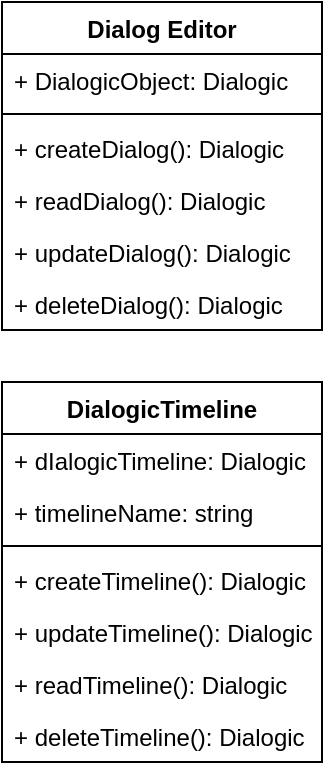 <mxfile version="20.2.3" type="device"><diagram id="fY0-MXEPwiBfSZU_Vz-e" name="Page-1"><mxGraphModel dx="2062" dy="1047" grid="1" gridSize="10" guides="1" tooltips="1" connect="1" arrows="1" fold="1" page="1" pageScale="1" pageWidth="850" pageHeight="1100" math="0" shadow="0"><root><mxCell id="0"/><mxCell id="1" parent="0"/><mxCell id="IU0QRuNDUKsJkOxC-How-1" value="Dialog Editor&#10;" style="swimlane;fontStyle=1;align=center;verticalAlign=top;childLayout=stackLayout;horizontal=1;startSize=26;horizontalStack=0;resizeParent=1;resizeParentMax=0;resizeLast=0;collapsible=1;marginBottom=0;" vertex="1" parent="1"><mxGeometry x="280" y="50" width="160" height="164" as="geometry"/></mxCell><mxCell id="IU0QRuNDUKsJkOxC-How-2" value="+ DialogicObject: Dialogic" style="text;strokeColor=none;fillColor=none;align=left;verticalAlign=top;spacingLeft=4;spacingRight=4;overflow=hidden;rotatable=0;points=[[0,0.5],[1,0.5]];portConstraint=eastwest;" vertex="1" parent="IU0QRuNDUKsJkOxC-How-1"><mxGeometry y="26" width="160" height="26" as="geometry"/></mxCell><mxCell id="IU0QRuNDUKsJkOxC-How-3" value="" style="line;strokeWidth=1;fillColor=none;align=left;verticalAlign=middle;spacingTop=-1;spacingLeft=3;spacingRight=3;rotatable=0;labelPosition=right;points=[];portConstraint=eastwest;" vertex="1" parent="IU0QRuNDUKsJkOxC-How-1"><mxGeometry y="52" width="160" height="8" as="geometry"/></mxCell><mxCell id="IU0QRuNDUKsJkOxC-How-4" value="+ createDialog(): Dialogic&#10;" style="text;strokeColor=none;fillColor=none;align=left;verticalAlign=top;spacingLeft=4;spacingRight=4;overflow=hidden;rotatable=0;points=[[0,0.5],[1,0.5]];portConstraint=eastwest;" vertex="1" parent="IU0QRuNDUKsJkOxC-How-1"><mxGeometry y="60" width="160" height="26" as="geometry"/></mxCell><mxCell id="IU0QRuNDUKsJkOxC-How-9" value="+ readDialog(): Dialogic&#10;" style="text;strokeColor=none;fillColor=none;align=left;verticalAlign=top;spacingLeft=4;spacingRight=4;overflow=hidden;rotatable=0;points=[[0,0.5],[1,0.5]];portConstraint=eastwest;" vertex="1" parent="IU0QRuNDUKsJkOxC-How-1"><mxGeometry y="86" width="160" height="26" as="geometry"/></mxCell><mxCell id="IU0QRuNDUKsJkOxC-How-10" value="+ updateDialog(): Dialogic&#10;" style="text;strokeColor=none;fillColor=none;align=left;verticalAlign=top;spacingLeft=4;spacingRight=4;overflow=hidden;rotatable=0;points=[[0,0.5],[1,0.5]];portConstraint=eastwest;" vertex="1" parent="IU0QRuNDUKsJkOxC-How-1"><mxGeometry y="112" width="160" height="26" as="geometry"/></mxCell><mxCell id="IU0QRuNDUKsJkOxC-How-11" value="+ deleteDialog(): Dialogic&#10;" style="text;strokeColor=none;fillColor=none;align=left;verticalAlign=top;spacingLeft=4;spacingRight=4;overflow=hidden;rotatable=0;points=[[0,0.5],[1,0.5]];portConstraint=eastwest;" vertex="1" parent="IU0QRuNDUKsJkOxC-How-1"><mxGeometry y="138" width="160" height="26" as="geometry"/></mxCell><mxCell id="IU0QRuNDUKsJkOxC-How-5" value="DialogicTimeline" style="swimlane;fontStyle=1;align=center;verticalAlign=top;childLayout=stackLayout;horizontal=1;startSize=26;horizontalStack=0;resizeParent=1;resizeParentMax=0;resizeLast=0;collapsible=1;marginBottom=0;" vertex="1" parent="1"><mxGeometry x="280" y="240" width="160" height="190" as="geometry"/></mxCell><mxCell id="IU0QRuNDUKsJkOxC-How-6" value="+ dIalogicTimeline: Dialogic" style="text;strokeColor=none;fillColor=none;align=left;verticalAlign=top;spacingLeft=4;spacingRight=4;overflow=hidden;rotatable=0;points=[[0,0.5],[1,0.5]];portConstraint=eastwest;" vertex="1" parent="IU0QRuNDUKsJkOxC-How-5"><mxGeometry y="26" width="160" height="26" as="geometry"/></mxCell><mxCell id="IU0QRuNDUKsJkOxC-How-15" value="+ timelineName: string" style="text;strokeColor=none;fillColor=none;align=left;verticalAlign=top;spacingLeft=4;spacingRight=4;overflow=hidden;rotatable=0;points=[[0,0.5],[1,0.5]];portConstraint=eastwest;" vertex="1" parent="IU0QRuNDUKsJkOxC-How-5"><mxGeometry y="52" width="160" height="26" as="geometry"/></mxCell><mxCell id="IU0QRuNDUKsJkOxC-How-7" value="" style="line;strokeWidth=1;fillColor=none;align=left;verticalAlign=middle;spacingTop=-1;spacingLeft=3;spacingRight=3;rotatable=0;labelPosition=right;points=[];portConstraint=eastwest;" vertex="1" parent="IU0QRuNDUKsJkOxC-How-5"><mxGeometry y="78" width="160" height="8" as="geometry"/></mxCell><mxCell id="IU0QRuNDUKsJkOxC-How-8" value="+ createTimeline(): Dialogic" style="text;strokeColor=none;fillColor=none;align=left;verticalAlign=top;spacingLeft=4;spacingRight=4;overflow=hidden;rotatable=0;points=[[0,0.5],[1,0.5]];portConstraint=eastwest;" vertex="1" parent="IU0QRuNDUKsJkOxC-How-5"><mxGeometry y="86" width="160" height="26" as="geometry"/></mxCell><mxCell id="IU0QRuNDUKsJkOxC-How-12" value="+ updateTimeline(): Dialogic" style="text;strokeColor=none;fillColor=none;align=left;verticalAlign=top;spacingLeft=4;spacingRight=4;overflow=hidden;rotatable=0;points=[[0,0.5],[1,0.5]];portConstraint=eastwest;" vertex="1" parent="IU0QRuNDUKsJkOxC-How-5"><mxGeometry y="112" width="160" height="26" as="geometry"/></mxCell><mxCell id="IU0QRuNDUKsJkOxC-How-13" value="+ readTimeline(): Dialogic" style="text;strokeColor=none;fillColor=none;align=left;verticalAlign=top;spacingLeft=4;spacingRight=4;overflow=hidden;rotatable=0;points=[[0,0.5],[1,0.5]];portConstraint=eastwest;" vertex="1" parent="IU0QRuNDUKsJkOxC-How-5"><mxGeometry y="138" width="160" height="26" as="geometry"/></mxCell><mxCell id="IU0QRuNDUKsJkOxC-How-14" value="+ deleteTimeline(): Dialogic" style="text;strokeColor=none;fillColor=none;align=left;verticalAlign=top;spacingLeft=4;spacingRight=4;overflow=hidden;rotatable=0;points=[[0,0.5],[1,0.5]];portConstraint=eastwest;" vertex="1" parent="IU0QRuNDUKsJkOxC-How-5"><mxGeometry y="164" width="160" height="26" as="geometry"/></mxCell></root></mxGraphModel></diagram></mxfile>